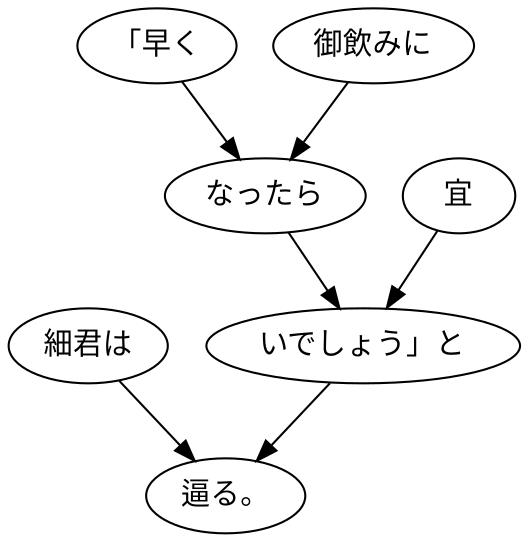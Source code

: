 digraph graph1234 {
	node0 [label="細君は"];
	node1 [label="「早く"];
	node2 [label="御飲みに"];
	node3 [label="なったら"];
	node4 [label="宜"];
	node5 [label="いでしょう」と"];
	node6 [label="逼る。"];
	node0 -> node6;
	node1 -> node3;
	node2 -> node3;
	node3 -> node5;
	node4 -> node5;
	node5 -> node6;
}
